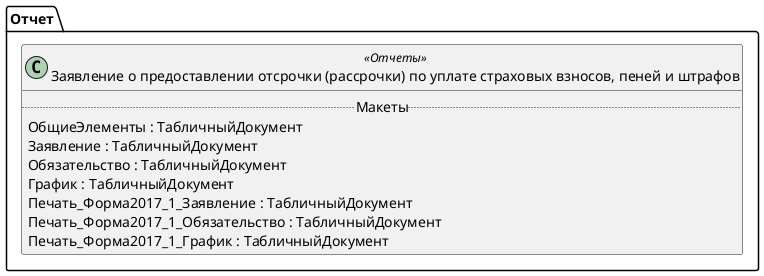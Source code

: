 ﻿@startuml РегламентированноеУведомлениеПредоставлениеРассрочки
'!include templates.wsd
'..\include templates.wsd
class Отчет.РегламентированноеУведомлениеПредоставлениеРассрочки as "Заявление о предоставлении отсрочки (рассрочки) по уплате страховых взносов, пеней и штрафов" <<Отчеты>>
{
..Макеты..
ОбщиеЭлементы : ТабличныйДокумент
Заявление : ТабличныйДокумент
Обязательство : ТабличныйДокумент
График : ТабличныйДокумент
Печать_Форма2017_1_Заявление : ТабличныйДокумент
Печать_Форма2017_1_Обязательство : ТабличныйДокумент
Печать_Форма2017_1_График : ТабличныйДокумент
}
@enduml
